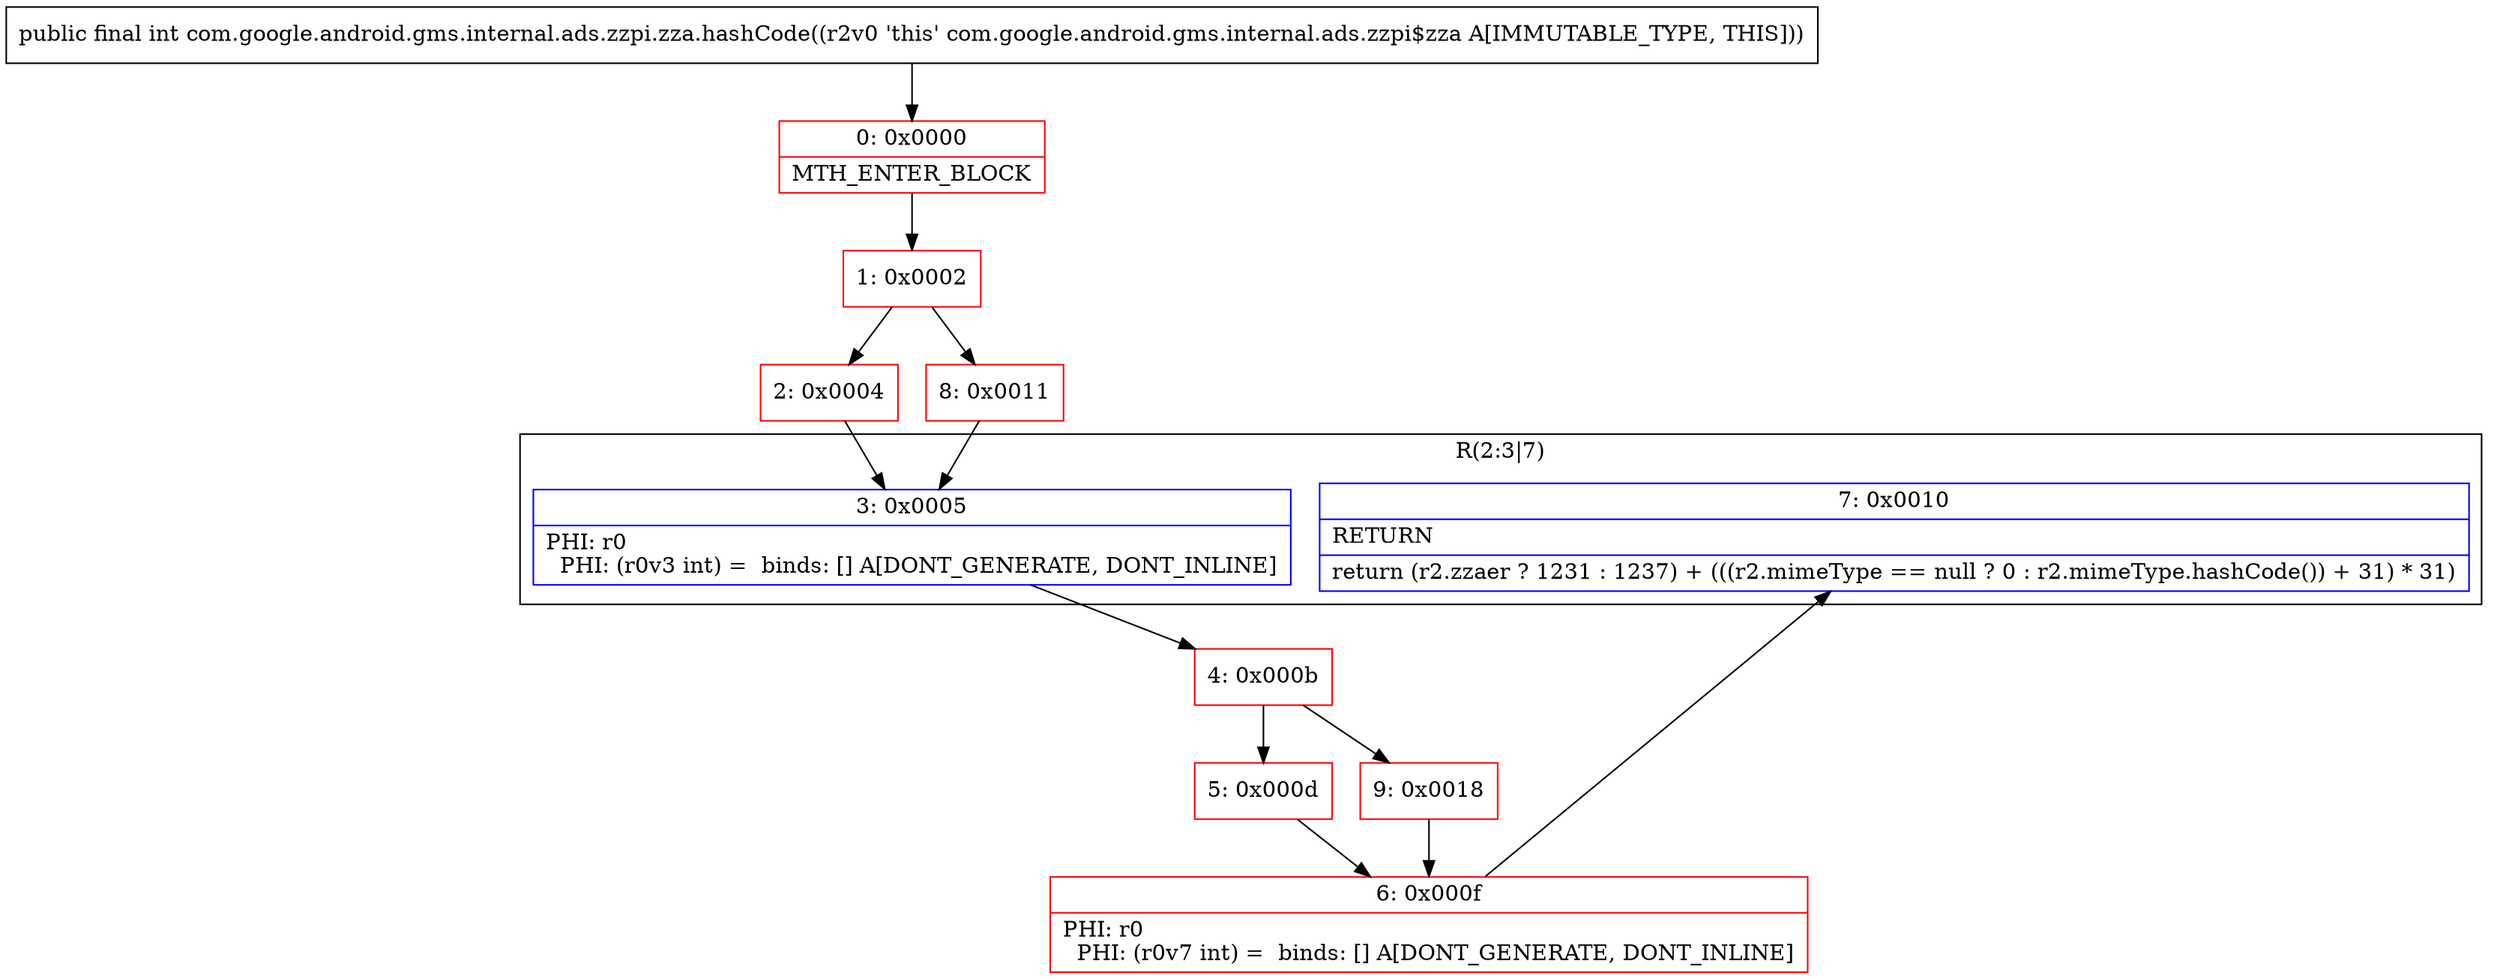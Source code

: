 digraph "CFG forcom.google.android.gms.internal.ads.zzpi.zza.hashCode()I" {
subgraph cluster_Region_253202278 {
label = "R(2:3|7)";
node [shape=record,color=blue];
Node_3 [shape=record,label="{3\:\ 0x0005|PHI: r0 \l  PHI: (r0v3 int) =  binds: [] A[DONT_GENERATE, DONT_INLINE]\l}"];
Node_7 [shape=record,label="{7\:\ 0x0010|RETURN\l|return (r2.zzaer ? 1231 : 1237) + (((r2.mimeType == null ? 0 : r2.mimeType.hashCode()) + 31) * 31)\l}"];
}
Node_0 [shape=record,color=red,label="{0\:\ 0x0000|MTH_ENTER_BLOCK\l}"];
Node_1 [shape=record,color=red,label="{1\:\ 0x0002}"];
Node_2 [shape=record,color=red,label="{2\:\ 0x0004}"];
Node_4 [shape=record,color=red,label="{4\:\ 0x000b}"];
Node_5 [shape=record,color=red,label="{5\:\ 0x000d}"];
Node_6 [shape=record,color=red,label="{6\:\ 0x000f|PHI: r0 \l  PHI: (r0v7 int) =  binds: [] A[DONT_GENERATE, DONT_INLINE]\l}"];
Node_8 [shape=record,color=red,label="{8\:\ 0x0011}"];
Node_9 [shape=record,color=red,label="{9\:\ 0x0018}"];
MethodNode[shape=record,label="{public final int com.google.android.gms.internal.ads.zzpi.zza.hashCode((r2v0 'this' com.google.android.gms.internal.ads.zzpi$zza A[IMMUTABLE_TYPE, THIS])) }"];
MethodNode -> Node_0;
Node_3 -> Node_4;
Node_0 -> Node_1;
Node_1 -> Node_2;
Node_1 -> Node_8;
Node_2 -> Node_3;
Node_4 -> Node_5;
Node_4 -> Node_9;
Node_5 -> Node_6;
Node_6 -> Node_7;
Node_8 -> Node_3;
Node_9 -> Node_6;
}

